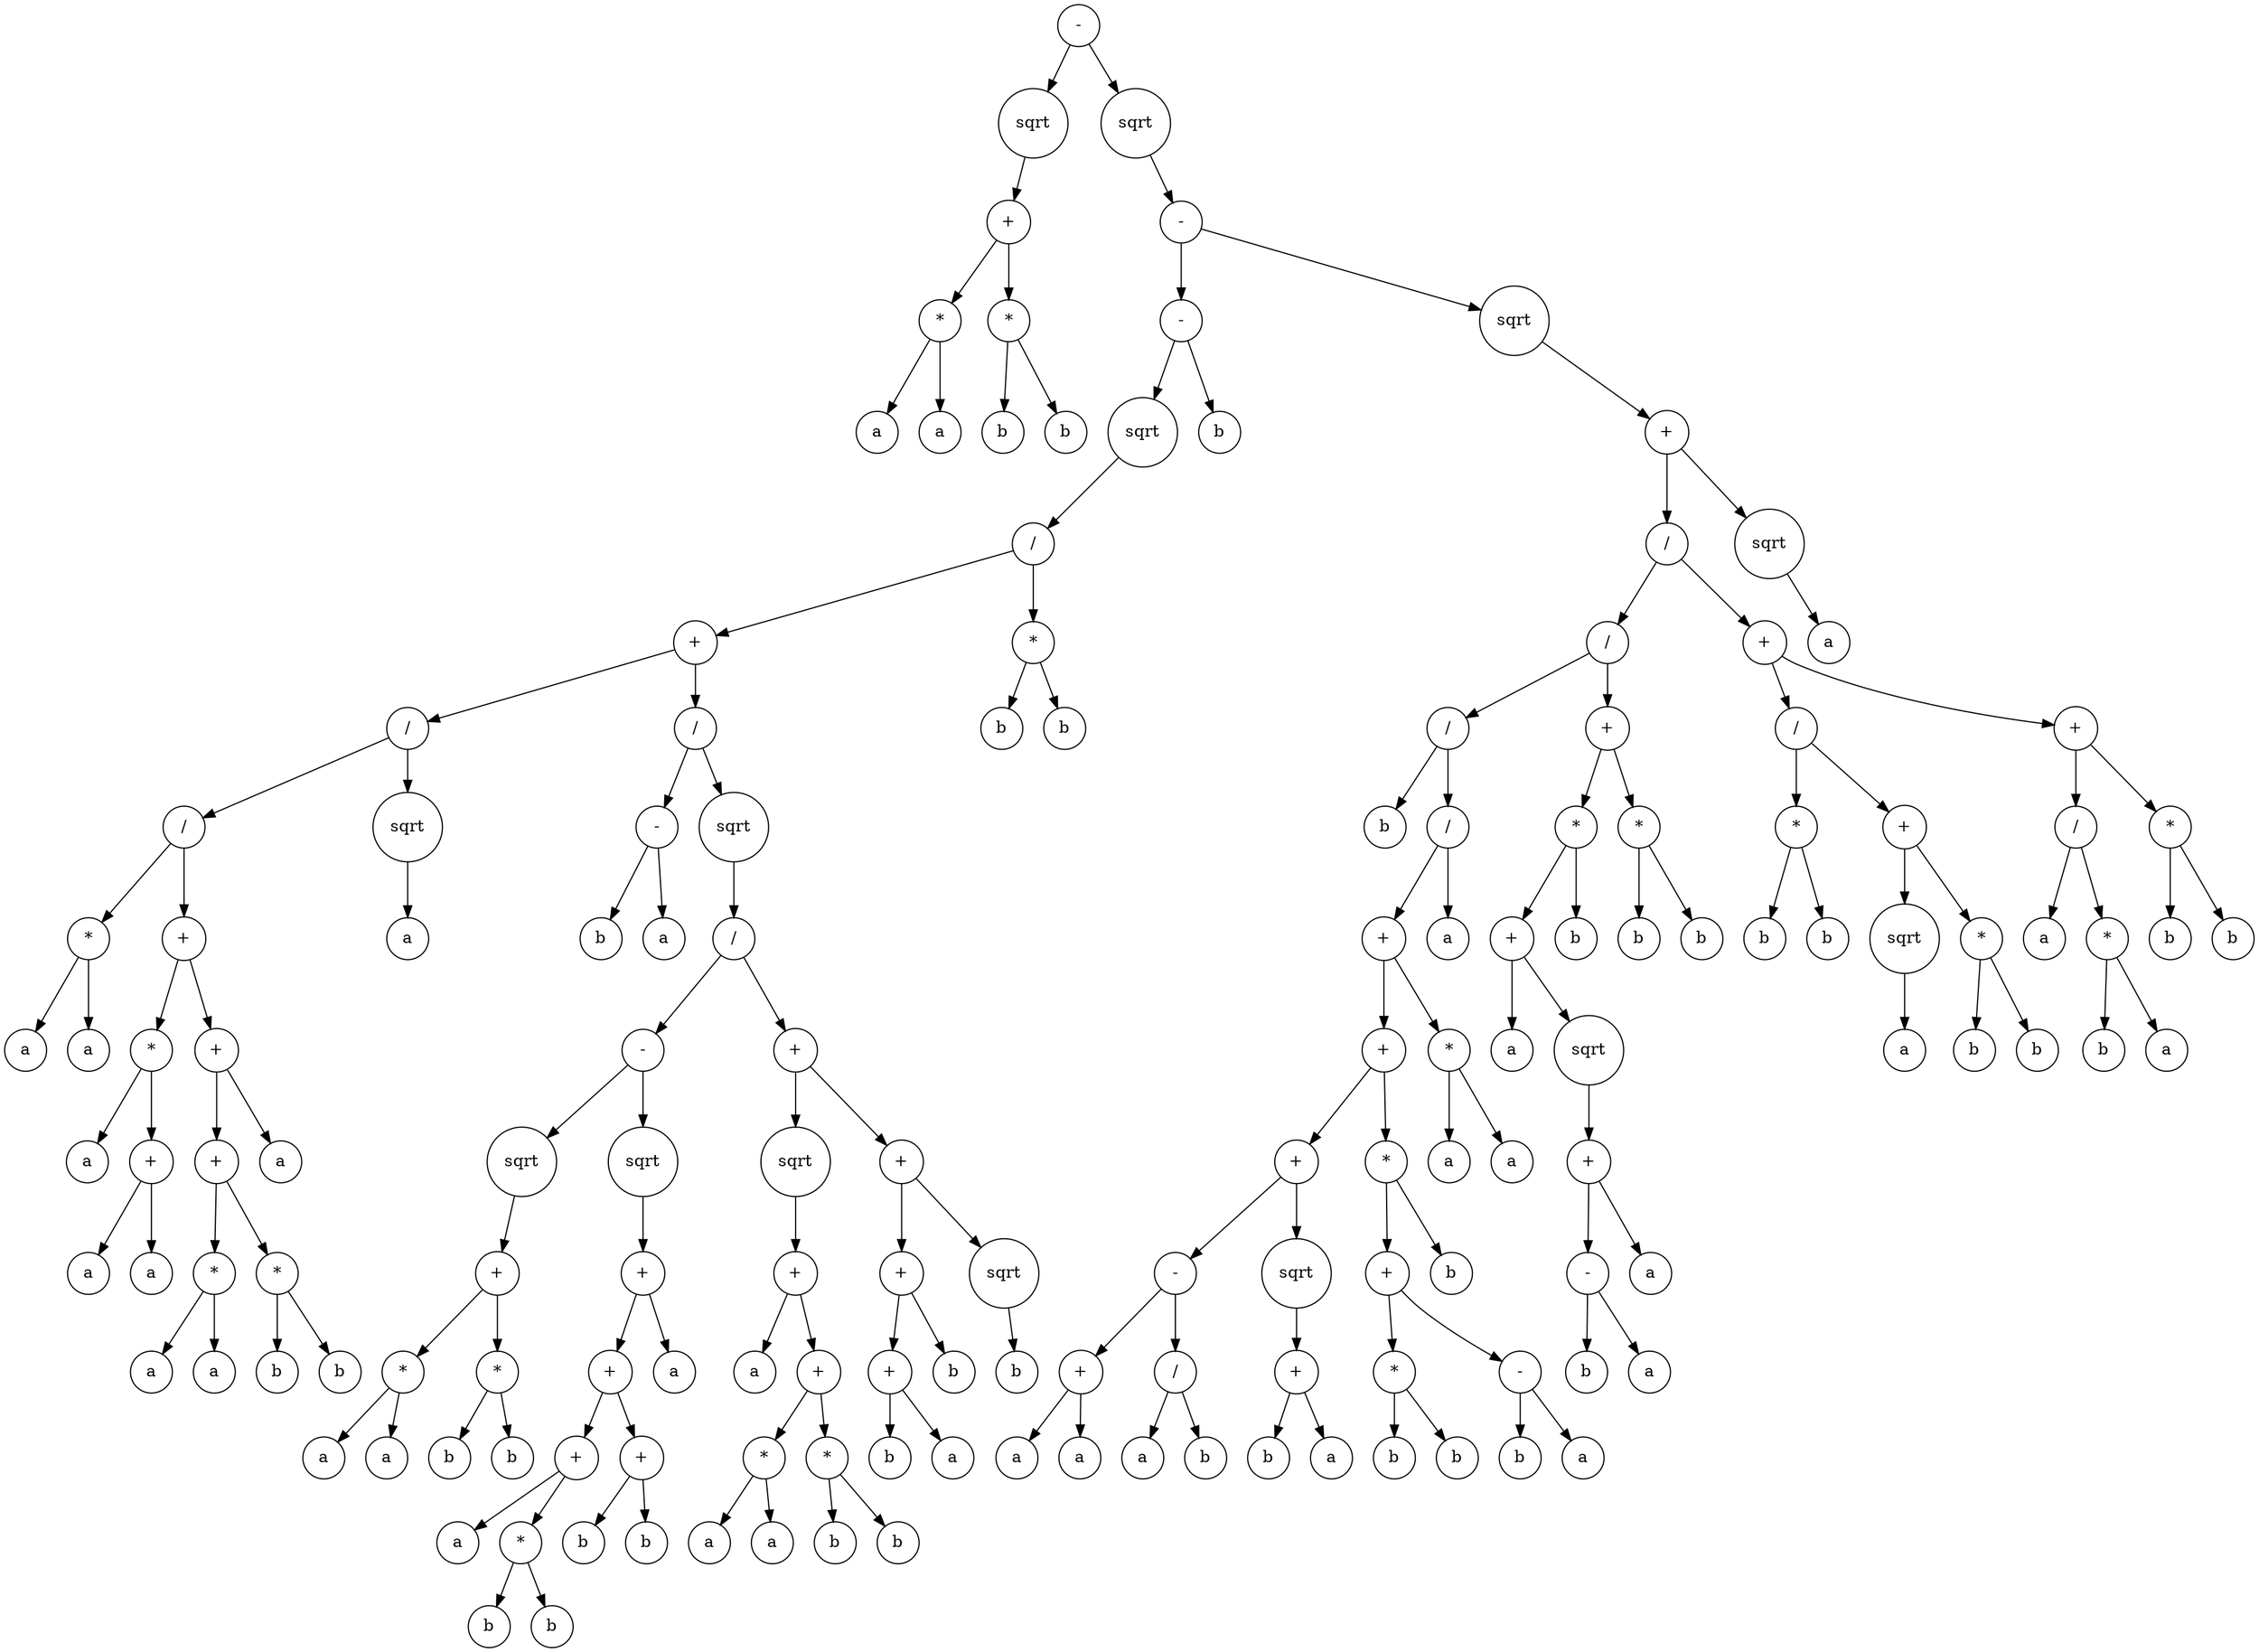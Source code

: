 digraph g {
graph [ordering=out];
node [shape=circle];
n[label = "-"];
n0[label = "sqrt"];
n00[label = "+"];
n000[label = "*"];
n0000[label = "a"];
n000 -> n0000;
n0001[label = "a"];
n000 -> n0001;
n00 -> n000;
n001[label = "*"];
n0010[label = "b"];
n001 -> n0010;
n0011[label = "b"];
n001 -> n0011;
n00 -> n001;
n0 -> n00;
n -> n0;
n1[label = "sqrt"];
n10[label = "-"];
n100[label = "-"];
n1000[label = "sqrt"];
n10000[label = "/"];
n100000[label = "+"];
n1000000[label = "/"];
n10000000[label = "/"];
n100000000[label = "*"];
n1000000000[label = "a"];
n100000000 -> n1000000000;
n1000000001[label = "a"];
n100000000 -> n1000000001;
n10000000 -> n100000000;
n100000001[label = "+"];
n1000000010[label = "*"];
n10000000100[label = "a"];
n1000000010 -> n10000000100;
n10000000101[label = "+"];
n100000001010[label = "a"];
n10000000101 -> n100000001010;
n100000001011[label = "a"];
n10000000101 -> n100000001011;
n1000000010 -> n10000000101;
n100000001 -> n1000000010;
n1000000011[label = "+"];
n10000000110[label = "+"];
n100000001100[label = "*"];
n1000000011000[label = "a"];
n100000001100 -> n1000000011000;
n1000000011001[label = "a"];
n100000001100 -> n1000000011001;
n10000000110 -> n100000001100;
n100000001101[label = "*"];
n1000000011010[label = "b"];
n100000001101 -> n1000000011010;
n1000000011011[label = "b"];
n100000001101 -> n1000000011011;
n10000000110 -> n100000001101;
n1000000011 -> n10000000110;
n10000000111[label = "a"];
n1000000011 -> n10000000111;
n100000001 -> n1000000011;
n10000000 -> n100000001;
n1000000 -> n10000000;
n10000001[label = "sqrt"];
n100000010[label = "a"];
n10000001 -> n100000010;
n1000000 -> n10000001;
n100000 -> n1000000;
n1000001[label = "/"];
n10000010[label = "-"];
n100000100[label = "b"];
n10000010 -> n100000100;
n100000101[label = "a"];
n10000010 -> n100000101;
n1000001 -> n10000010;
n10000011[label = "sqrt"];
n100000110[label = "/"];
n1000001100[label = "-"];
n10000011000[label = "sqrt"];
n100000110000[label = "+"];
n1000001100000[label = "*"];
n10000011000000[label = "a"];
n1000001100000 -> n10000011000000;
n10000011000001[label = "a"];
n1000001100000 -> n10000011000001;
n100000110000 -> n1000001100000;
n1000001100001[label = "*"];
n10000011000010[label = "b"];
n1000001100001 -> n10000011000010;
n10000011000011[label = "b"];
n1000001100001 -> n10000011000011;
n100000110000 -> n1000001100001;
n10000011000 -> n100000110000;
n1000001100 -> n10000011000;
n10000011001[label = "sqrt"];
n100000110010[label = "+"];
n1000001100100[label = "+"];
n10000011001000[label = "+"];
n100000110010000[label = "a"];
n10000011001000 -> n100000110010000;
n100000110010001[label = "*"];
n1000001100100010[label = "b"];
n100000110010001 -> n1000001100100010;
n1000001100100011[label = "b"];
n100000110010001 -> n1000001100100011;
n10000011001000 -> n100000110010001;
n1000001100100 -> n10000011001000;
n10000011001001[label = "+"];
n100000110010010[label = "b"];
n10000011001001 -> n100000110010010;
n100000110010011[label = "b"];
n10000011001001 -> n100000110010011;
n1000001100100 -> n10000011001001;
n100000110010 -> n1000001100100;
n1000001100101[label = "a"];
n100000110010 -> n1000001100101;
n10000011001 -> n100000110010;
n1000001100 -> n10000011001;
n100000110 -> n1000001100;
n1000001101[label = "+"];
n10000011010[label = "sqrt"];
n100000110100[label = "+"];
n1000001101000[label = "a"];
n100000110100 -> n1000001101000;
n1000001101001[label = "+"];
n10000011010010[label = "*"];
n100000110100100[label = "a"];
n10000011010010 -> n100000110100100;
n100000110100101[label = "a"];
n10000011010010 -> n100000110100101;
n1000001101001 -> n10000011010010;
n10000011010011[label = "*"];
n100000110100110[label = "b"];
n10000011010011 -> n100000110100110;
n100000110100111[label = "b"];
n10000011010011 -> n100000110100111;
n1000001101001 -> n10000011010011;
n100000110100 -> n1000001101001;
n10000011010 -> n100000110100;
n1000001101 -> n10000011010;
n10000011011[label = "+"];
n100000110110[label = "+"];
n1000001101100[label = "+"];
n10000011011000[label = "b"];
n1000001101100 -> n10000011011000;
n10000011011001[label = "a"];
n1000001101100 -> n10000011011001;
n100000110110 -> n1000001101100;
n1000001101101[label = "b"];
n100000110110 -> n1000001101101;
n10000011011 -> n100000110110;
n100000110111[label = "sqrt"];
n1000001101110[label = "b"];
n100000110111 -> n1000001101110;
n10000011011 -> n100000110111;
n1000001101 -> n10000011011;
n100000110 -> n1000001101;
n10000011 -> n100000110;
n1000001 -> n10000011;
n100000 -> n1000001;
n10000 -> n100000;
n100001[label = "*"];
n1000010[label = "b"];
n100001 -> n1000010;
n1000011[label = "b"];
n100001 -> n1000011;
n10000 -> n100001;
n1000 -> n10000;
n100 -> n1000;
n1001[label = "b"];
n100 -> n1001;
n10 -> n100;
n101[label = "sqrt"];
n1010[label = "+"];
n10100[label = "/"];
n101000[label = "/"];
n1010000[label = "/"];
n10100000[label = "b"];
n1010000 -> n10100000;
n10100001[label = "/"];
n101000010[label = "+"];
n1010000100[label = "+"];
n10100001000[label = "+"];
n101000010000[label = "-"];
n1010000100000[label = "+"];
n10100001000000[label = "a"];
n1010000100000 -> n10100001000000;
n10100001000001[label = "a"];
n1010000100000 -> n10100001000001;
n101000010000 -> n1010000100000;
n1010000100001[label = "/"];
n10100001000010[label = "a"];
n1010000100001 -> n10100001000010;
n10100001000011[label = "b"];
n1010000100001 -> n10100001000011;
n101000010000 -> n1010000100001;
n10100001000 -> n101000010000;
n101000010001[label = "sqrt"];
n1010000100010[label = "+"];
n10100001000100[label = "b"];
n1010000100010 -> n10100001000100;
n10100001000101[label = "a"];
n1010000100010 -> n10100001000101;
n101000010001 -> n1010000100010;
n10100001000 -> n101000010001;
n1010000100 -> n10100001000;
n10100001001[label = "*"];
n101000010010[label = "+"];
n1010000100100[label = "*"];
n10100001001000[label = "b"];
n1010000100100 -> n10100001001000;
n10100001001001[label = "b"];
n1010000100100 -> n10100001001001;
n101000010010 -> n1010000100100;
n1010000100101[label = "-"];
n10100001001010[label = "b"];
n1010000100101 -> n10100001001010;
n10100001001011[label = "a"];
n1010000100101 -> n10100001001011;
n101000010010 -> n1010000100101;
n10100001001 -> n101000010010;
n101000010011[label = "b"];
n10100001001 -> n101000010011;
n1010000100 -> n10100001001;
n101000010 -> n1010000100;
n1010000101[label = "*"];
n10100001010[label = "a"];
n1010000101 -> n10100001010;
n10100001011[label = "a"];
n1010000101 -> n10100001011;
n101000010 -> n1010000101;
n10100001 -> n101000010;
n101000011[label = "a"];
n10100001 -> n101000011;
n1010000 -> n10100001;
n101000 -> n1010000;
n1010001[label = "+"];
n10100010[label = "*"];
n101000100[label = "+"];
n1010001000[label = "a"];
n101000100 -> n1010001000;
n1010001001[label = "sqrt"];
n10100010010[label = "+"];
n101000100100[label = "-"];
n1010001001000[label = "b"];
n101000100100 -> n1010001001000;
n1010001001001[label = "a"];
n101000100100 -> n1010001001001;
n10100010010 -> n101000100100;
n101000100101[label = "a"];
n10100010010 -> n101000100101;
n1010001001 -> n10100010010;
n101000100 -> n1010001001;
n10100010 -> n101000100;
n101000101[label = "b"];
n10100010 -> n101000101;
n1010001 -> n10100010;
n10100011[label = "*"];
n101000110[label = "b"];
n10100011 -> n101000110;
n101000111[label = "b"];
n10100011 -> n101000111;
n1010001 -> n10100011;
n101000 -> n1010001;
n10100 -> n101000;
n101001[label = "+"];
n1010010[label = "/"];
n10100100[label = "*"];
n101001000[label = "b"];
n10100100 -> n101001000;
n101001001[label = "b"];
n10100100 -> n101001001;
n1010010 -> n10100100;
n10100101[label = "+"];
n101001010[label = "sqrt"];
n1010010100[label = "a"];
n101001010 -> n1010010100;
n10100101 -> n101001010;
n101001011[label = "*"];
n1010010110[label = "b"];
n101001011 -> n1010010110;
n1010010111[label = "b"];
n101001011 -> n1010010111;
n10100101 -> n101001011;
n1010010 -> n10100101;
n101001 -> n1010010;
n1010011[label = "+"];
n10100110[label = "/"];
n101001100[label = "a"];
n10100110 -> n101001100;
n101001101[label = "*"];
n1010011010[label = "b"];
n101001101 -> n1010011010;
n1010011011[label = "a"];
n101001101 -> n1010011011;
n10100110 -> n101001101;
n1010011 -> n10100110;
n10100111[label = "*"];
n101001110[label = "b"];
n10100111 -> n101001110;
n101001111[label = "b"];
n10100111 -> n101001111;
n1010011 -> n10100111;
n101001 -> n1010011;
n10100 -> n101001;
n1010 -> n10100;
n10101[label = "sqrt"];
n101010[label = "a"];
n10101 -> n101010;
n1010 -> n10101;
n101 -> n1010;
n10 -> n101;
n1 -> n10;
n -> n1;
}
